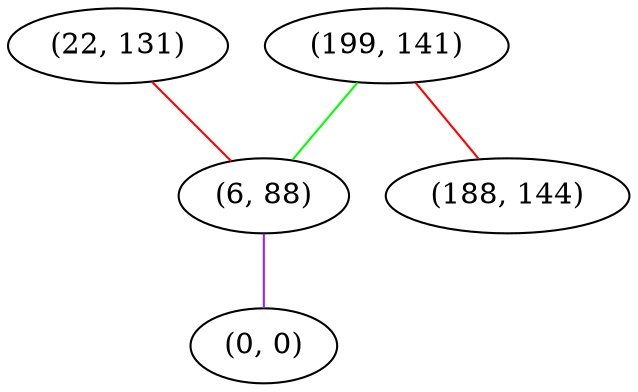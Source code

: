 graph "" {
"(22, 131)";
"(199, 141)";
"(6, 88)";
"(0, 0)";
"(188, 144)";
"(22, 131)" -- "(6, 88)"  [color=red, key=0, weight=1];
"(199, 141)" -- "(6, 88)"  [color=green, key=0, weight=2];
"(199, 141)" -- "(188, 144)"  [color=red, key=0, weight=1];
"(6, 88)" -- "(0, 0)"  [color=purple, key=0, weight=4];
}
